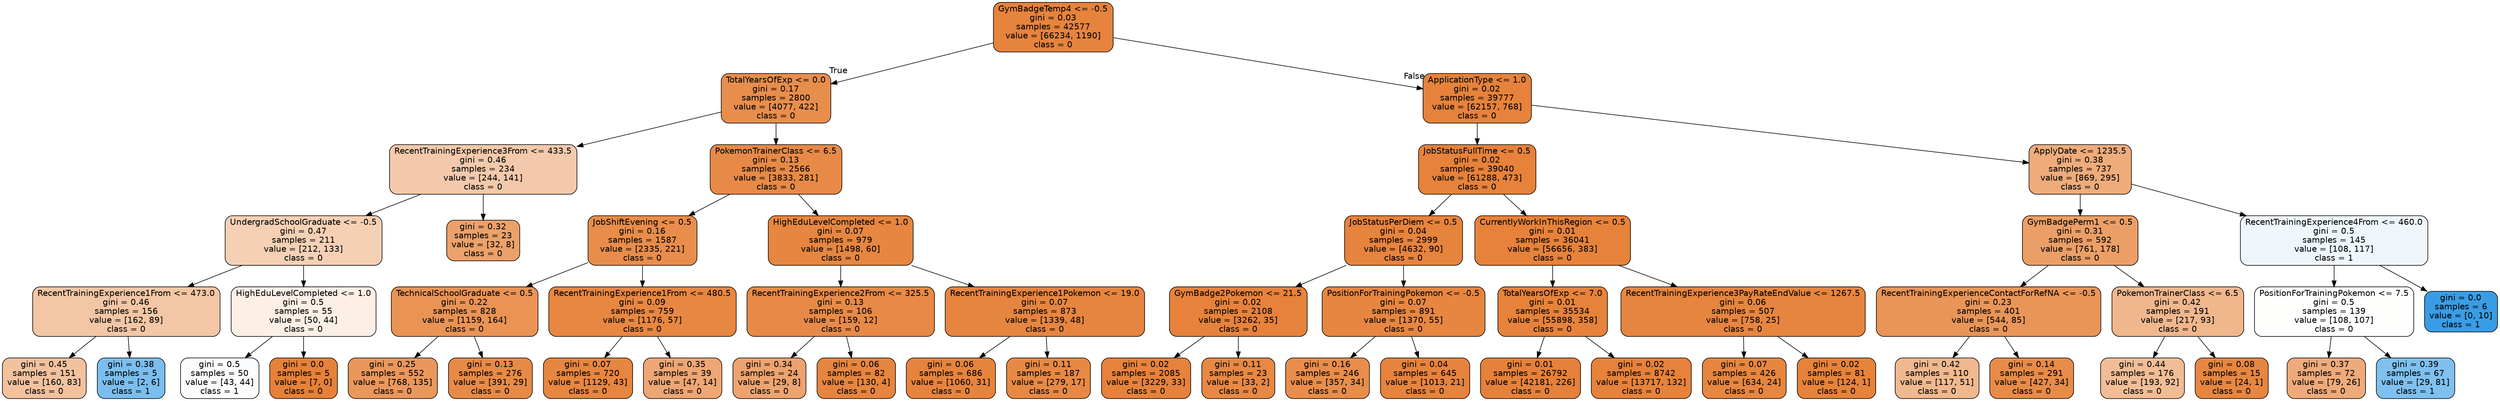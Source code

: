 digraph Tree {
node [shape=box, style="filled, rounded", color="black", fontname=helvetica] ;
edge [fontname=helvetica] ;
0 [label="GymBadgeTemp4 <= -0.5\ngini = 0.03\nsamples = 42577\nvalue = [66234, 1190]\nclass = 0", fillcolor="#e58139fa"] ;
1 [label="TotalYearsOfExp <= 0.0\ngini = 0.17\nsamples = 2800\nvalue = [4077, 422]\nclass = 0", fillcolor="#e58139e5"] ;
0 -> 1 [labeldistance=2.5, labelangle=45, headlabel="True"] ;
2 [label="RecentTrainingExperience3From <= 433.5\ngini = 0.46\nsamples = 234\nvalue = [244, 141]\nclass = 0", fillcolor="#e581396c"] ;
1 -> 2 ;
3 [label="UndergradSchoolGraduate <= -0.5\ngini = 0.47\nsamples = 211\nvalue = [212, 133]\nclass = 0", fillcolor="#e581395f"] ;
2 -> 3 ;
4 [label="RecentTrainingExperience1From <= 473.0\ngini = 0.46\nsamples = 156\nvalue = [162, 89]\nclass = 0", fillcolor="#e5813973"] ;
3 -> 4 ;
5 [label="gini = 0.45\nsamples = 151\nvalue = [160, 83]\nclass = 0", fillcolor="#e581397b"] ;
4 -> 5 ;
6 [label="gini = 0.38\nsamples = 5\nvalue = [2, 6]\nclass = 1", fillcolor="#399de5aa"] ;
4 -> 6 ;
7 [label="HighEduLevelCompleted <= 1.0\ngini = 0.5\nsamples = 55\nvalue = [50, 44]\nclass = 0", fillcolor="#e581391f"] ;
3 -> 7 ;
8 [label="gini = 0.5\nsamples = 50\nvalue = [43, 44]\nclass = 1", fillcolor="#399de506"] ;
7 -> 8 ;
9 [label="gini = 0.0\nsamples = 5\nvalue = [7, 0]\nclass = 0", fillcolor="#e58139ff"] ;
7 -> 9 ;
10 [label="gini = 0.32\nsamples = 23\nvalue = [32, 8]\nclass = 0", fillcolor="#e58139bf"] ;
2 -> 10 ;
11 [label="PokemonTrainerClass <= 6.5\ngini = 0.13\nsamples = 2566\nvalue = [3833, 281]\nclass = 0", fillcolor="#e58139ec"] ;
1 -> 11 ;
12 [label="JobShiftEvening <= 0.5\ngini = 0.16\nsamples = 1587\nvalue = [2335, 221]\nclass = 0", fillcolor="#e58139e7"] ;
11 -> 12 ;
13 [label="TechnicalSchoolGraduate <= 0.5\ngini = 0.22\nsamples = 828\nvalue = [1159, 164]\nclass = 0", fillcolor="#e58139db"] ;
12 -> 13 ;
14 [label="gini = 0.25\nsamples = 552\nvalue = [768, 135]\nclass = 0", fillcolor="#e58139d2"] ;
13 -> 14 ;
15 [label="gini = 0.13\nsamples = 276\nvalue = [391, 29]\nclass = 0", fillcolor="#e58139ec"] ;
13 -> 15 ;
16 [label="RecentTrainingExperience1From <= 480.5\ngini = 0.09\nsamples = 759\nvalue = [1176, 57]\nclass = 0", fillcolor="#e58139f3"] ;
12 -> 16 ;
17 [label="gini = 0.07\nsamples = 720\nvalue = [1129, 43]\nclass = 0", fillcolor="#e58139f5"] ;
16 -> 17 ;
18 [label="gini = 0.35\nsamples = 39\nvalue = [47, 14]\nclass = 0", fillcolor="#e58139b3"] ;
16 -> 18 ;
19 [label="HighEduLevelCompleted <= 1.0\ngini = 0.07\nsamples = 979\nvalue = [1498, 60]\nclass = 0", fillcolor="#e58139f5"] ;
11 -> 19 ;
20 [label="RecentTrainingExperience2From <= 325.5\ngini = 0.13\nsamples = 106\nvalue = [159, 12]\nclass = 0", fillcolor="#e58139ec"] ;
19 -> 20 ;
21 [label="gini = 0.34\nsamples = 24\nvalue = [29, 8]\nclass = 0", fillcolor="#e58139b9"] ;
20 -> 21 ;
22 [label="gini = 0.06\nsamples = 82\nvalue = [130, 4]\nclass = 0", fillcolor="#e58139f7"] ;
20 -> 22 ;
23 [label="RecentTrainingExperience1Pokemon <= 19.0\ngini = 0.07\nsamples = 873\nvalue = [1339, 48]\nclass = 0", fillcolor="#e58139f6"] ;
19 -> 23 ;
24 [label="gini = 0.06\nsamples = 686\nvalue = [1060, 31]\nclass = 0", fillcolor="#e58139f8"] ;
23 -> 24 ;
25 [label="gini = 0.11\nsamples = 187\nvalue = [279, 17]\nclass = 0", fillcolor="#e58139ef"] ;
23 -> 25 ;
26 [label="ApplicationType <= 1.0\ngini = 0.02\nsamples = 39777\nvalue = [62157, 768]\nclass = 0", fillcolor="#e58139fc"] ;
0 -> 26 [labeldistance=2.5, labelangle=-45, headlabel="False"] ;
27 [label="JobStatusFullTime <= 0.5\ngini = 0.02\nsamples = 39040\nvalue = [61288, 473]\nclass = 0", fillcolor="#e58139fd"] ;
26 -> 27 ;
28 [label="JobStatusPerDiem <= 0.5\ngini = 0.04\nsamples = 2999\nvalue = [4632, 90]\nclass = 0", fillcolor="#e58139fa"] ;
27 -> 28 ;
29 [label="GymBadge2Pokemon <= 21.5\ngini = 0.02\nsamples = 2108\nvalue = [3262, 35]\nclass = 0", fillcolor="#e58139fc"] ;
28 -> 29 ;
30 [label="gini = 0.02\nsamples = 2085\nvalue = [3229, 33]\nclass = 0", fillcolor="#e58139fc"] ;
29 -> 30 ;
31 [label="gini = 0.11\nsamples = 23\nvalue = [33, 2]\nclass = 0", fillcolor="#e58139f0"] ;
29 -> 31 ;
32 [label="PositionForTrainingPokemon <= -0.5\ngini = 0.07\nsamples = 891\nvalue = [1370, 55]\nclass = 0", fillcolor="#e58139f5"] ;
28 -> 32 ;
33 [label="gini = 0.16\nsamples = 246\nvalue = [357, 34]\nclass = 0", fillcolor="#e58139e7"] ;
32 -> 33 ;
34 [label="gini = 0.04\nsamples = 645\nvalue = [1013, 21]\nclass = 0", fillcolor="#e58139fa"] ;
32 -> 34 ;
35 [label="CurrentlyWorkInThisRegion <= 0.5\ngini = 0.01\nsamples = 36041\nvalue = [56656, 383]\nclass = 0", fillcolor="#e58139fd"] ;
27 -> 35 ;
36 [label="TotalYearsOfExp <= 7.0\ngini = 0.01\nsamples = 35534\nvalue = [55898, 358]\nclass = 0", fillcolor="#e58139fd"] ;
35 -> 36 ;
37 [label="gini = 0.01\nsamples = 26792\nvalue = [42181, 226]\nclass = 0", fillcolor="#e58139fe"] ;
36 -> 37 ;
38 [label="gini = 0.02\nsamples = 8742\nvalue = [13717, 132]\nclass = 0", fillcolor="#e58139fd"] ;
36 -> 38 ;
39 [label="RecentTrainingExperience3PayRateEndValue <= 1267.5\ngini = 0.06\nsamples = 507\nvalue = [758, 25]\nclass = 0", fillcolor="#e58139f7"] ;
35 -> 39 ;
40 [label="gini = 0.07\nsamples = 426\nvalue = [634, 24]\nclass = 0", fillcolor="#e58139f5"] ;
39 -> 40 ;
41 [label="gini = 0.02\nsamples = 81\nvalue = [124, 1]\nclass = 0", fillcolor="#e58139fd"] ;
39 -> 41 ;
42 [label="ApplyDate <= 1235.5\ngini = 0.38\nsamples = 737\nvalue = [869, 295]\nclass = 0", fillcolor="#e58139a8"] ;
26 -> 42 ;
43 [label="GymBadgePerm1 <= 0.5\ngini = 0.31\nsamples = 592\nvalue = [761, 178]\nclass = 0", fillcolor="#e58139c3"] ;
42 -> 43 ;
44 [label="RecentTrainingExperienceContactForRefNA <= -0.5\ngini = 0.23\nsamples = 401\nvalue = [544, 85]\nclass = 0", fillcolor="#e58139d7"] ;
43 -> 44 ;
45 [label="gini = 0.42\nsamples = 110\nvalue = [117, 51]\nclass = 0", fillcolor="#e5813990"] ;
44 -> 45 ;
46 [label="gini = 0.14\nsamples = 291\nvalue = [427, 34]\nclass = 0", fillcolor="#e58139eb"] ;
44 -> 46 ;
47 [label="PokemonTrainerClass <= 6.5\ngini = 0.42\nsamples = 191\nvalue = [217, 93]\nclass = 0", fillcolor="#e5813992"] ;
43 -> 47 ;
48 [label="gini = 0.44\nsamples = 176\nvalue = [193, 92]\nclass = 0", fillcolor="#e5813985"] ;
47 -> 48 ;
49 [label="gini = 0.08\nsamples = 15\nvalue = [24, 1]\nclass = 0", fillcolor="#e58139f4"] ;
47 -> 49 ;
50 [label="RecentTrainingExperience4From <= 460.0\ngini = 0.5\nsamples = 145\nvalue = [108, 117]\nclass = 1", fillcolor="#399de514"] ;
42 -> 50 ;
51 [label="PositionForTrainingPokemon <= 7.5\ngini = 0.5\nsamples = 139\nvalue = [108, 107]\nclass = 0", fillcolor="#e5813902"] ;
50 -> 51 ;
52 [label="gini = 0.37\nsamples = 72\nvalue = [79, 26]\nclass = 0", fillcolor="#e58139ab"] ;
51 -> 52 ;
53 [label="gini = 0.39\nsamples = 67\nvalue = [29, 81]\nclass = 1", fillcolor="#399de5a4"] ;
51 -> 53 ;
54 [label="gini = 0.0\nsamples = 6\nvalue = [0, 10]\nclass = 1", fillcolor="#399de5ff"] ;
50 -> 54 ;
}